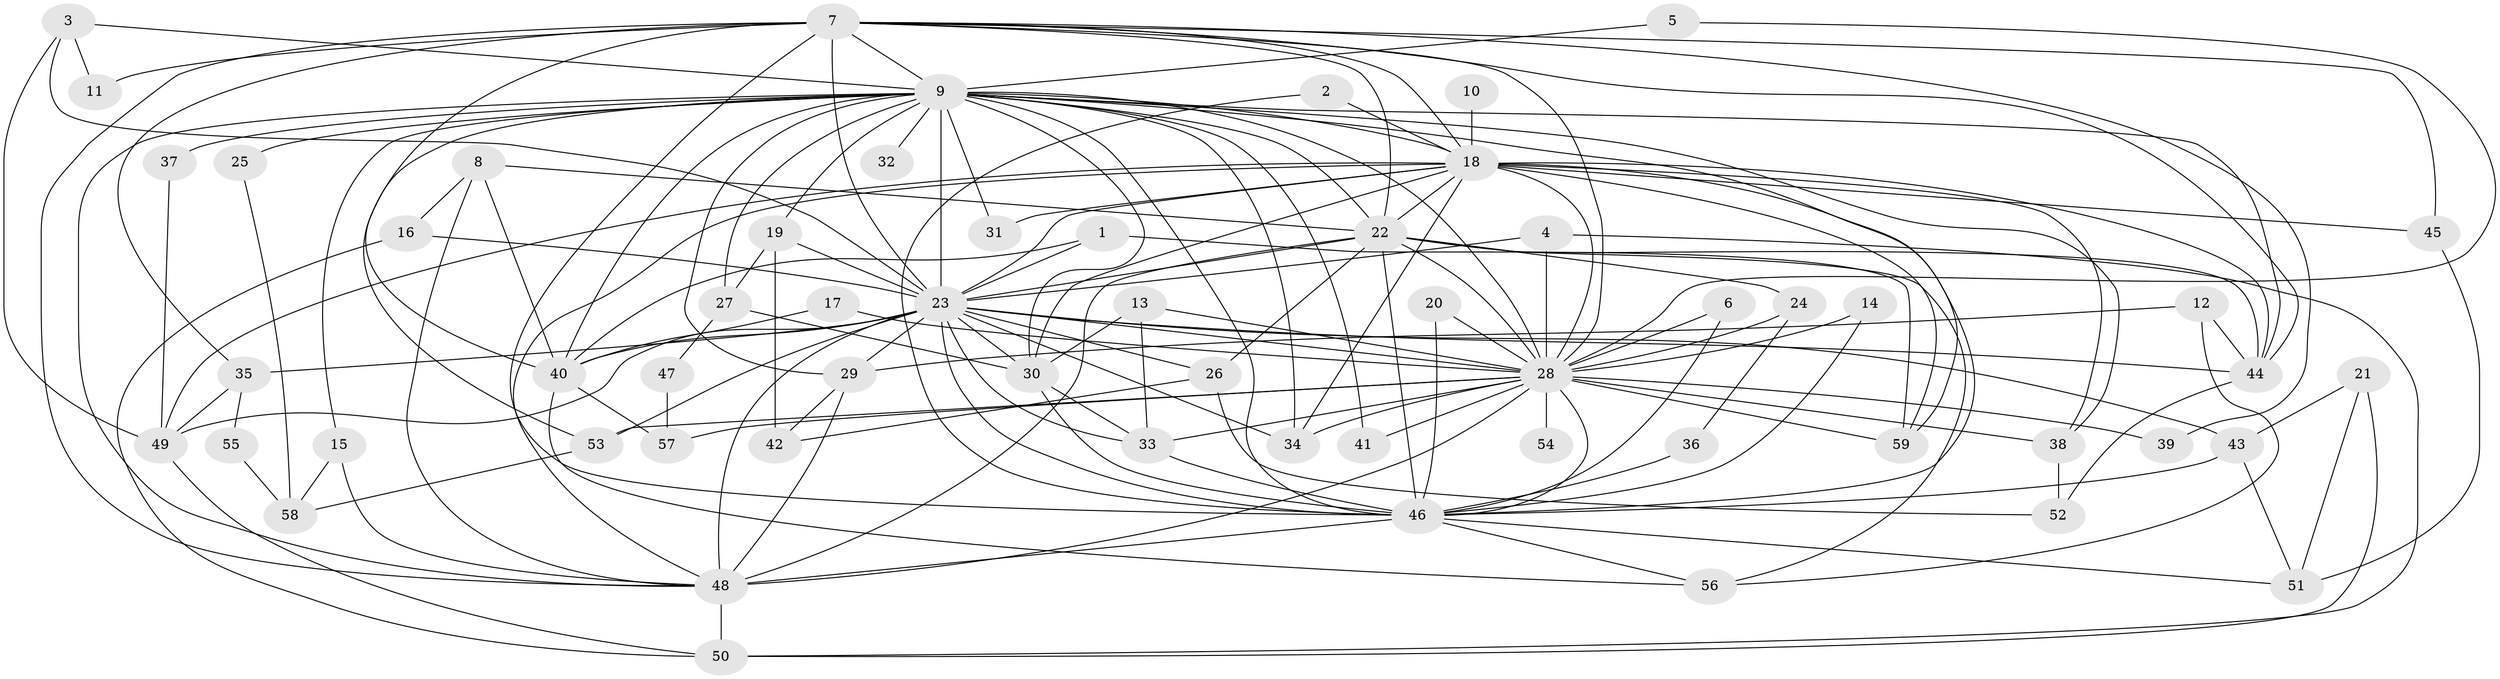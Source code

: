 // original degree distribution, {22: 0.00847457627118644, 20: 0.00847457627118644, 23: 0.01694915254237288, 17: 0.01694915254237288, 15: 0.00847457627118644, 33: 0.00847457627118644, 18: 0.00847457627118644, 32: 0.00847457627118644, 3: 0.2288135593220339, 9: 0.00847457627118644, 2: 0.5169491525423728, 4: 0.07627118644067797, 5: 0.059322033898305086, 7: 0.00847457627118644, 6: 0.01694915254237288}
// Generated by graph-tools (version 1.1) at 2025/01/03/09/25 03:01:22]
// undirected, 59 vertices, 155 edges
graph export_dot {
graph [start="1"]
  node [color=gray90,style=filled];
  1;
  2;
  3;
  4;
  5;
  6;
  7;
  8;
  9;
  10;
  11;
  12;
  13;
  14;
  15;
  16;
  17;
  18;
  19;
  20;
  21;
  22;
  23;
  24;
  25;
  26;
  27;
  28;
  29;
  30;
  31;
  32;
  33;
  34;
  35;
  36;
  37;
  38;
  39;
  40;
  41;
  42;
  43;
  44;
  45;
  46;
  47;
  48;
  49;
  50;
  51;
  52;
  53;
  54;
  55;
  56;
  57;
  58;
  59;
  1 -- 23 [weight=1.0];
  1 -- 40 [weight=1.0];
  1 -- 59 [weight=1.0];
  2 -- 18 [weight=2.0];
  2 -- 46 [weight=1.0];
  3 -- 9 [weight=1.0];
  3 -- 11 [weight=1.0];
  3 -- 23 [weight=1.0];
  3 -- 49 [weight=1.0];
  4 -- 23 [weight=1.0];
  4 -- 28 [weight=1.0];
  4 -- 50 [weight=1.0];
  5 -- 9 [weight=1.0];
  5 -- 28 [weight=1.0];
  6 -- 28 [weight=1.0];
  6 -- 46 [weight=1.0];
  7 -- 9 [weight=1.0];
  7 -- 11 [weight=1.0];
  7 -- 18 [weight=1.0];
  7 -- 22 [weight=1.0];
  7 -- 23 [weight=2.0];
  7 -- 28 [weight=1.0];
  7 -- 35 [weight=1.0];
  7 -- 39 [weight=1.0];
  7 -- 40 [weight=1.0];
  7 -- 44 [weight=1.0];
  7 -- 45 [weight=1.0];
  7 -- 46 [weight=3.0];
  7 -- 48 [weight=1.0];
  8 -- 16 [weight=1.0];
  8 -- 22 [weight=1.0];
  8 -- 40 [weight=1.0];
  8 -- 48 [weight=1.0];
  9 -- 15 [weight=1.0];
  9 -- 18 [weight=1.0];
  9 -- 19 [weight=1.0];
  9 -- 22 [weight=1.0];
  9 -- 23 [weight=4.0];
  9 -- 25 [weight=1.0];
  9 -- 27 [weight=1.0];
  9 -- 28 [weight=1.0];
  9 -- 29 [weight=1.0];
  9 -- 30 [weight=1.0];
  9 -- 31 [weight=1.0];
  9 -- 32 [weight=1.0];
  9 -- 34 [weight=1.0];
  9 -- 37 [weight=1.0];
  9 -- 38 [weight=1.0];
  9 -- 40 [weight=1.0];
  9 -- 41 [weight=1.0];
  9 -- 44 [weight=1.0];
  9 -- 46 [weight=2.0];
  9 -- 48 [weight=1.0];
  9 -- 53 [weight=1.0];
  9 -- 59 [weight=1.0];
  10 -- 18 [weight=1.0];
  12 -- 29 [weight=1.0];
  12 -- 44 [weight=1.0];
  12 -- 56 [weight=1.0];
  13 -- 28 [weight=1.0];
  13 -- 30 [weight=1.0];
  13 -- 33 [weight=1.0];
  14 -- 28 [weight=1.0];
  14 -- 46 [weight=1.0];
  15 -- 48 [weight=1.0];
  15 -- 58 [weight=1.0];
  16 -- 23 [weight=1.0];
  16 -- 50 [weight=1.0];
  17 -- 28 [weight=2.0];
  17 -- 40 [weight=1.0];
  18 -- 22 [weight=2.0];
  18 -- 23 [weight=2.0];
  18 -- 28 [weight=1.0];
  18 -- 30 [weight=1.0];
  18 -- 31 [weight=1.0];
  18 -- 34 [weight=1.0];
  18 -- 38 [weight=1.0];
  18 -- 44 [weight=1.0];
  18 -- 45 [weight=1.0];
  18 -- 46 [weight=2.0];
  18 -- 48 [weight=3.0];
  18 -- 49 [weight=1.0];
  18 -- 59 [weight=1.0];
  19 -- 23 [weight=2.0];
  19 -- 27 [weight=1.0];
  19 -- 42 [weight=1.0];
  20 -- 28 [weight=1.0];
  20 -- 46 [weight=1.0];
  21 -- 43 [weight=1.0];
  21 -- 50 [weight=1.0];
  21 -- 51 [weight=1.0];
  22 -- 23 [weight=2.0];
  22 -- 24 [weight=1.0];
  22 -- 26 [weight=1.0];
  22 -- 28 [weight=1.0];
  22 -- 44 [weight=1.0];
  22 -- 46 [weight=4.0];
  22 -- 48 [weight=1.0];
  22 -- 56 [weight=1.0];
  23 -- 26 [weight=1.0];
  23 -- 28 [weight=3.0];
  23 -- 29 [weight=1.0];
  23 -- 30 [weight=1.0];
  23 -- 33 [weight=1.0];
  23 -- 34 [weight=1.0];
  23 -- 35 [weight=1.0];
  23 -- 40 [weight=1.0];
  23 -- 43 [weight=1.0];
  23 -- 44 [weight=1.0];
  23 -- 46 [weight=7.0];
  23 -- 48 [weight=3.0];
  23 -- 49 [weight=1.0];
  23 -- 53 [weight=1.0];
  24 -- 28 [weight=1.0];
  24 -- 36 [weight=1.0];
  25 -- 58 [weight=1.0];
  26 -- 42 [weight=1.0];
  26 -- 52 [weight=1.0];
  27 -- 30 [weight=1.0];
  27 -- 47 [weight=1.0];
  28 -- 33 [weight=1.0];
  28 -- 34 [weight=1.0];
  28 -- 38 [weight=1.0];
  28 -- 39 [weight=2.0];
  28 -- 41 [weight=1.0];
  28 -- 46 [weight=3.0];
  28 -- 48 [weight=1.0];
  28 -- 53 [weight=1.0];
  28 -- 54 [weight=1.0];
  28 -- 57 [weight=3.0];
  28 -- 59 [weight=1.0];
  29 -- 42 [weight=1.0];
  29 -- 48 [weight=1.0];
  30 -- 33 [weight=1.0];
  30 -- 46 [weight=1.0];
  33 -- 46 [weight=1.0];
  35 -- 49 [weight=1.0];
  35 -- 55 [weight=1.0];
  36 -- 46 [weight=2.0];
  37 -- 49 [weight=1.0];
  38 -- 52 [weight=1.0];
  40 -- 56 [weight=1.0];
  40 -- 57 [weight=1.0];
  43 -- 46 [weight=2.0];
  43 -- 51 [weight=1.0];
  44 -- 52 [weight=1.0];
  45 -- 51 [weight=1.0];
  46 -- 48 [weight=2.0];
  46 -- 51 [weight=2.0];
  46 -- 56 [weight=1.0];
  47 -- 57 [weight=1.0];
  48 -- 50 [weight=1.0];
  49 -- 50 [weight=1.0];
  53 -- 58 [weight=1.0];
  55 -- 58 [weight=1.0];
}
